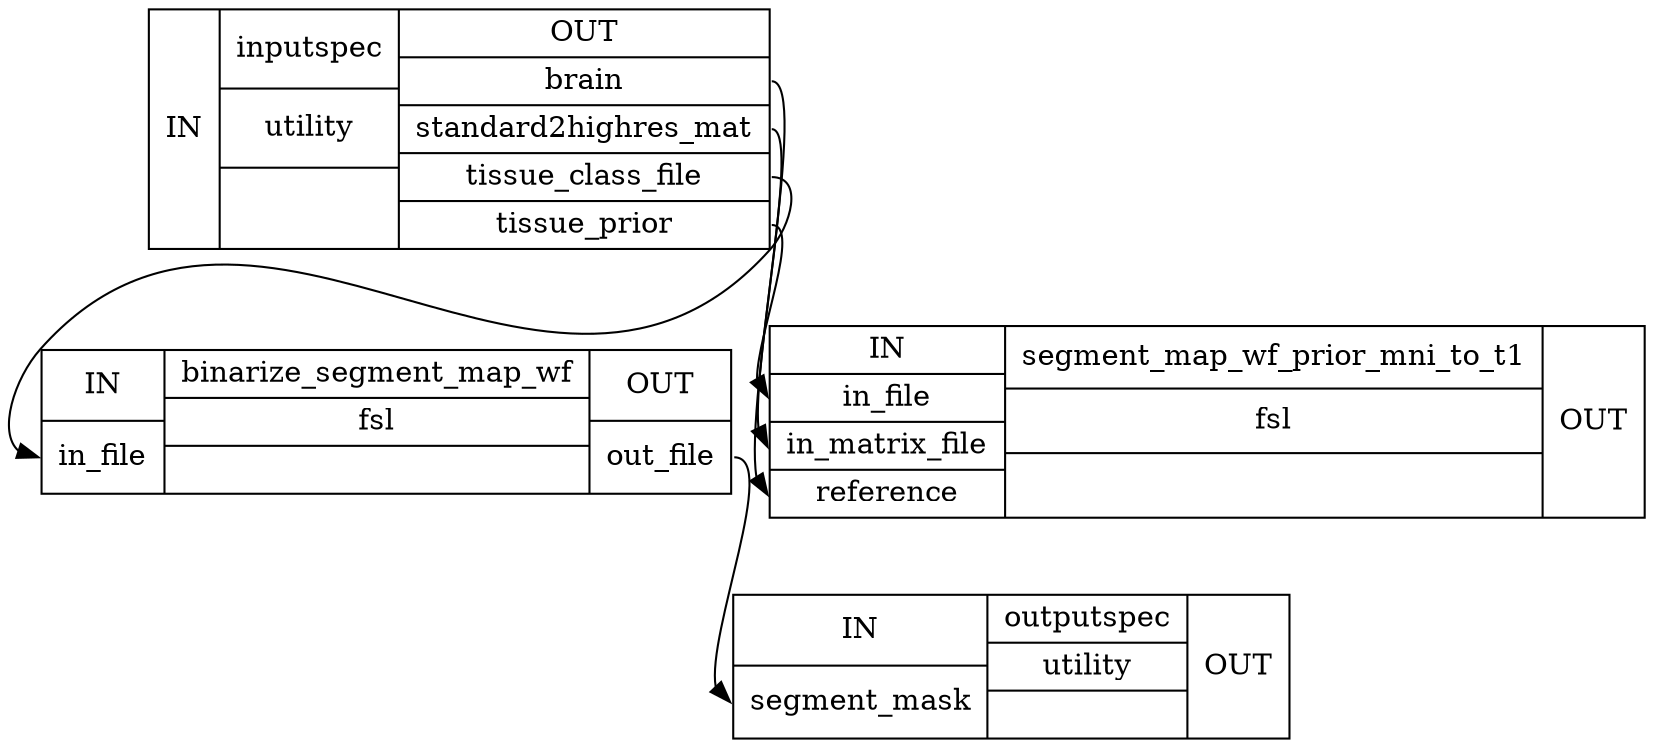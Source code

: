 digraph structs {
node [shape=record];
segment_map_wfinputspec [label="{IN}|{ inputspec | utility |  }|{OUT|<outbrain> brain|<outstandard2highresmat> standard2highres_mat|<outtissueclassfile> tissue_class_file|<outtissueprior> tissue_prior}"];
segment_map_wfbinarize_segment_map_wf [label="{IN|<ininfile> in_file}|{ binarize_segment_map_wf | fsl |  }|{OUT|<outoutfile> out_file}"];
segment_map_wfoutputspec [label="{IN|<insegmentmask> segment_mask}|{ outputspec | utility |  }|{OUT}"];
segment_map_wfsegment_map_wf_prior_mni_to_t1 [label="{IN|<ininfile> in_file|<ininmatrixfile> in_matrix_file|<inreference> reference}|{ segment_map_wf_prior_mni_to_t1 | fsl |  }|{OUT}"];
segment_map_wfbinarize_segment_map_wf:outoutfile:e -> segment_map_wfoutputspec:insegmentmask:w;
segment_map_wfinputspec:outbrain:e -> segment_map_wfsegment_map_wf_prior_mni_to_t1:inreference:w;
segment_map_wfinputspec:outstandard2highresmat:e -> segment_map_wfsegment_map_wf_prior_mni_to_t1:ininmatrixfile:w;
segment_map_wfinputspec:outtissueclassfile:e -> segment_map_wfbinarize_segment_map_wf:ininfile:w;
segment_map_wfinputspec:outtissueprior:e -> segment_map_wfsegment_map_wf_prior_mni_to_t1:ininfile:w;
}